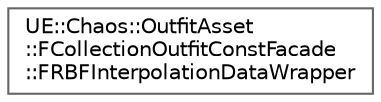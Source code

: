 digraph "Graphical Class Hierarchy"
{
 // INTERACTIVE_SVG=YES
 // LATEX_PDF_SIZE
  bgcolor="transparent";
  edge [fontname=Helvetica,fontsize=10,labelfontname=Helvetica,labelfontsize=10];
  node [fontname=Helvetica,fontsize=10,shape=box,height=0.2,width=0.4];
  rankdir="LR";
  Node0 [id="Node000000",label="UE::Chaos::OutfitAsset\l::FCollectionOutfitConstFacade\l::FRBFInterpolationDataWrapper",height=0.2,width=0.4,color="grey40", fillcolor="white", style="filled",URL="$da/d28/structUE_1_1Chaos_1_1OutfitAsset_1_1FCollectionOutfitConstFacade_1_1FRBFInterpolationDataWrapper.html",tooltip=" "];
}
